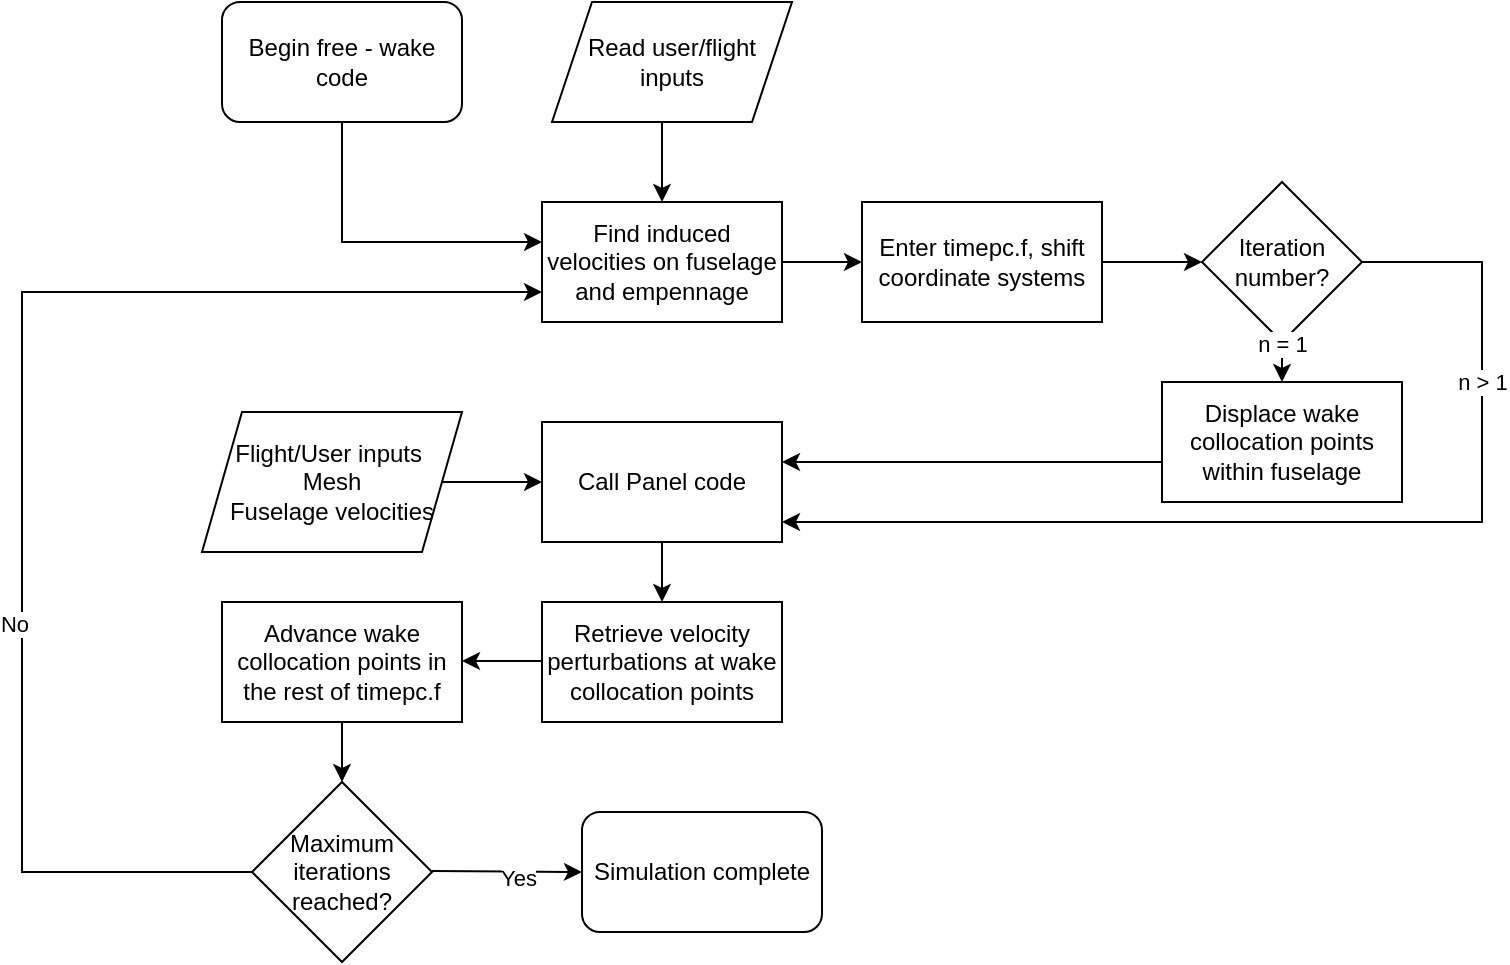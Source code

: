 <mxfile version="24.4.4" type="github">
  <diagram id="C5RBs43oDa-KdzZeNtuy" name="Page-1">
    <mxGraphModel dx="1434" dy="780" grid="1" gridSize="10" guides="1" tooltips="1" connect="1" arrows="1" fold="1" page="1" pageScale="1" pageWidth="1169" pageHeight="827" math="0" shadow="0">
      <root>
        <mxCell id="WIyWlLk6GJQsqaUBKTNV-0" />
        <mxCell id="WIyWlLk6GJQsqaUBKTNV-1" parent="WIyWlLk6GJQsqaUBKTNV-0" />
        <mxCell id="24jizLBud5uAbBim-qUH-1" value="Read user/flight&lt;div&gt;inputs&lt;/div&gt;" style="shape=parallelogram;perimeter=parallelogramPerimeter;whiteSpace=wrap;html=1;fixedSize=1;" vertex="1" parent="WIyWlLk6GJQsqaUBKTNV-1">
          <mxGeometry x="465" y="40" width="120" height="60" as="geometry" />
        </mxCell>
        <mxCell id="24jizLBud5uAbBim-qUH-2" value="" style="endArrow=classic;html=1;rounded=0;" edge="1" parent="WIyWlLk6GJQsqaUBKTNV-1">
          <mxGeometry width="50" height="50" relative="1" as="geometry">
            <mxPoint x="520" y="100" as="sourcePoint" />
            <mxPoint x="520" y="140" as="targetPoint" />
          </mxGeometry>
        </mxCell>
        <mxCell id="24jizLBud5uAbBim-qUH-3" value="Begin free - wake code" style="rounded=1;whiteSpace=wrap;html=1;" vertex="1" parent="WIyWlLk6GJQsqaUBKTNV-1">
          <mxGeometry x="300" y="40" width="120" height="60" as="geometry" />
        </mxCell>
        <mxCell id="24jizLBud5uAbBim-qUH-4" value="Find induced velocities on fuselage and empennage" style="rounded=0;whiteSpace=wrap;html=1;" vertex="1" parent="WIyWlLk6GJQsqaUBKTNV-1">
          <mxGeometry x="460" y="140" width="120" height="60" as="geometry" />
        </mxCell>
        <mxCell id="24jizLBud5uAbBim-qUH-5" value="Enter timepc.f, shift&lt;div&gt;coordinate systems&lt;/div&gt;" style="rounded=0;whiteSpace=wrap;html=1;" vertex="1" parent="WIyWlLk6GJQsqaUBKTNV-1">
          <mxGeometry x="620" y="140" width="120" height="60" as="geometry" />
        </mxCell>
        <mxCell id="24jizLBud5uAbBim-qUH-6" value="" style="endArrow=classic;html=1;rounded=0;" edge="1" parent="WIyWlLk6GJQsqaUBKTNV-1">
          <mxGeometry width="50" height="50" relative="1" as="geometry">
            <mxPoint x="740" y="170" as="sourcePoint" />
            <mxPoint x="790" y="170" as="targetPoint" />
          </mxGeometry>
        </mxCell>
        <mxCell id="24jizLBud5uAbBim-qUH-7" value="Iteration number?" style="rhombus;whiteSpace=wrap;html=1;" vertex="1" parent="WIyWlLk6GJQsqaUBKTNV-1">
          <mxGeometry x="790" y="130" width="80" height="80" as="geometry" />
        </mxCell>
        <mxCell id="24jizLBud5uAbBim-qUH-8" value="" style="endArrow=classic;html=1;rounded=0;entryX=0;entryY=0.5;entryDx=0;entryDy=0;" edge="1" parent="WIyWlLk6GJQsqaUBKTNV-1" target="24jizLBud5uAbBim-qUH-5">
          <mxGeometry width="50" height="50" relative="1" as="geometry">
            <mxPoint x="580" y="170" as="sourcePoint" />
            <mxPoint x="630" y="120" as="targetPoint" />
          </mxGeometry>
        </mxCell>
        <mxCell id="24jizLBud5uAbBim-qUH-9" value="" style="endArrow=classic;html=1;rounded=0;" edge="1" parent="WIyWlLk6GJQsqaUBKTNV-1">
          <mxGeometry width="50" height="50" relative="1" as="geometry">
            <mxPoint x="360" y="100" as="sourcePoint" />
            <mxPoint x="460" y="160" as="targetPoint" />
            <Array as="points">
              <mxPoint x="360" y="160" />
            </Array>
          </mxGeometry>
        </mxCell>
        <mxCell id="24jizLBud5uAbBim-qUH-10" value="" style="endArrow=classic;html=1;rounded=0;" edge="1" parent="WIyWlLk6GJQsqaUBKTNV-1">
          <mxGeometry width="50" height="50" relative="1" as="geometry">
            <mxPoint x="830" y="210" as="sourcePoint" />
            <mxPoint x="830" y="230" as="targetPoint" />
          </mxGeometry>
        </mxCell>
        <mxCell id="24jizLBud5uAbBim-qUH-12" value="n = 1" style="edgeLabel;html=1;align=center;verticalAlign=middle;resizable=0;points=[];" vertex="1" connectable="0" parent="24jizLBud5uAbBim-qUH-10">
          <mxGeometry x="-0.067" y="-1" relative="1" as="geometry">
            <mxPoint x="1" y="-9" as="offset" />
          </mxGeometry>
        </mxCell>
        <mxCell id="24jizLBud5uAbBim-qUH-11" value="Displace wake collocation points within fuselage" style="rounded=0;whiteSpace=wrap;html=1;" vertex="1" parent="WIyWlLk6GJQsqaUBKTNV-1">
          <mxGeometry x="770" y="230" width="120" height="60" as="geometry" />
        </mxCell>
        <mxCell id="24jizLBud5uAbBim-qUH-15" value="Call Panel code" style="rounded=0;whiteSpace=wrap;html=1;" vertex="1" parent="WIyWlLk6GJQsqaUBKTNV-1">
          <mxGeometry x="460" y="250" width="120" height="60" as="geometry" />
        </mxCell>
        <mxCell id="24jizLBud5uAbBim-qUH-16" value="" style="endArrow=classic;html=1;rounded=0;entryX=1;entryY=0.25;entryDx=0;entryDy=0;" edge="1" parent="WIyWlLk6GJQsqaUBKTNV-1">
          <mxGeometry width="50" height="50" relative="1" as="geometry">
            <mxPoint x="770" y="270" as="sourcePoint" />
            <mxPoint x="580" y="270" as="targetPoint" />
          </mxGeometry>
        </mxCell>
        <mxCell id="24jizLBud5uAbBim-qUH-17" value="" style="endArrow=classic;html=1;rounded=0;" edge="1" parent="WIyWlLk6GJQsqaUBKTNV-1">
          <mxGeometry width="50" height="50" relative="1" as="geometry">
            <mxPoint x="870" y="170" as="sourcePoint" />
            <mxPoint x="580" y="300" as="targetPoint" />
            <Array as="points">
              <mxPoint x="930" y="170" />
              <mxPoint x="930" y="300" />
            </Array>
          </mxGeometry>
        </mxCell>
        <mxCell id="24jizLBud5uAbBim-qUH-18" value="n &amp;gt; 1" style="edgeLabel;html=1;align=center;verticalAlign=middle;resizable=0;points=[];" vertex="1" connectable="0" parent="24jizLBud5uAbBim-qUH-17">
          <mxGeometry x="-0.589" y="8" relative="1" as="geometry">
            <mxPoint x="-8" y="9" as="offset" />
          </mxGeometry>
        </mxCell>
        <mxCell id="24jizLBud5uAbBim-qUH-19" value="&lt;div&gt;&lt;br&gt;&lt;/div&gt;Flight/User inputs&amp;nbsp;&lt;br&gt;Mesh&lt;br&gt;Fuselage velocities&lt;div&gt;&lt;br&gt;&lt;/div&gt;" style="shape=parallelogram;perimeter=parallelogramPerimeter;whiteSpace=wrap;html=1;fixedSize=1;" vertex="1" parent="WIyWlLk6GJQsqaUBKTNV-1">
          <mxGeometry x="290" y="245" width="130" height="70" as="geometry" />
        </mxCell>
        <mxCell id="24jizLBud5uAbBim-qUH-20" value="" style="endArrow=classic;html=1;rounded=0;entryX=0;entryY=0.5;entryDx=0;entryDy=0;" edge="1" parent="WIyWlLk6GJQsqaUBKTNV-1" target="24jizLBud5uAbBim-qUH-15">
          <mxGeometry width="50" height="50" relative="1" as="geometry">
            <mxPoint x="410" y="280" as="sourcePoint" />
            <mxPoint x="460" y="230" as="targetPoint" />
          </mxGeometry>
        </mxCell>
        <mxCell id="24jizLBud5uAbBim-qUH-21" value="" style="endArrow=classic;html=1;rounded=0;" edge="1" parent="WIyWlLk6GJQsqaUBKTNV-1">
          <mxGeometry width="50" height="50" relative="1" as="geometry">
            <mxPoint x="520" y="310" as="sourcePoint" />
            <mxPoint x="520" y="340" as="targetPoint" />
          </mxGeometry>
        </mxCell>
        <mxCell id="24jizLBud5uAbBim-qUH-22" value="Retrieve velocity perturbations at wake collocation points" style="rounded=0;whiteSpace=wrap;html=1;" vertex="1" parent="WIyWlLk6GJQsqaUBKTNV-1">
          <mxGeometry x="460" y="340" width="120" height="60" as="geometry" />
        </mxCell>
        <mxCell id="24jizLBud5uAbBim-qUH-23" value="" style="endArrow=classic;html=1;rounded=0;" edge="1" parent="WIyWlLk6GJQsqaUBKTNV-1">
          <mxGeometry width="50" height="50" relative="1" as="geometry">
            <mxPoint x="460" y="369.5" as="sourcePoint" />
            <mxPoint x="420" y="369.5" as="targetPoint" />
          </mxGeometry>
        </mxCell>
        <mxCell id="24jizLBud5uAbBim-qUH-24" value="Advance wake collocation points in the rest of timepc.f" style="rounded=0;whiteSpace=wrap;html=1;" vertex="1" parent="WIyWlLk6GJQsqaUBKTNV-1">
          <mxGeometry x="300" y="340" width="120" height="60" as="geometry" />
        </mxCell>
        <mxCell id="24jizLBud5uAbBim-qUH-25" value="" style="endArrow=classic;html=1;rounded=0;" edge="1" parent="WIyWlLk6GJQsqaUBKTNV-1">
          <mxGeometry width="50" height="50" relative="1" as="geometry">
            <mxPoint x="360" y="400" as="sourcePoint" />
            <mxPoint x="360" y="430" as="targetPoint" />
          </mxGeometry>
        </mxCell>
        <mxCell id="24jizLBud5uAbBim-qUH-26" value="Maximum iterations reached?" style="rhombus;whiteSpace=wrap;html=1;" vertex="1" parent="WIyWlLk6GJQsqaUBKTNV-1">
          <mxGeometry x="315" y="430" width="90" height="90" as="geometry" />
        </mxCell>
        <mxCell id="24jizLBud5uAbBim-qUH-27" value="" style="endArrow=classic;html=1;rounded=0;exitX=0;exitY=0.5;exitDx=0;exitDy=0;entryX=0;entryY=0.75;entryDx=0;entryDy=0;" edge="1" parent="WIyWlLk6GJQsqaUBKTNV-1" source="24jizLBud5uAbBim-qUH-26" target="24jizLBud5uAbBim-qUH-4">
          <mxGeometry width="50" height="50" relative="1" as="geometry">
            <mxPoint x="210" y="480" as="sourcePoint" />
            <mxPoint x="200" y="180" as="targetPoint" />
            <Array as="points">
              <mxPoint x="200" y="475" />
              <mxPoint x="200" y="185" />
            </Array>
          </mxGeometry>
        </mxCell>
        <mxCell id="24jizLBud5uAbBim-qUH-28" value="No" style="edgeLabel;html=1;align=center;verticalAlign=middle;resizable=0;points=[];" vertex="1" connectable="0" parent="24jizLBud5uAbBim-qUH-27">
          <mxGeometry x="-0.281" y="4" relative="1" as="geometry">
            <mxPoint as="offset" />
          </mxGeometry>
        </mxCell>
        <mxCell id="24jizLBud5uAbBim-qUH-29" value="" style="endArrow=classic;html=1;rounded=0;" edge="1" parent="WIyWlLk6GJQsqaUBKTNV-1">
          <mxGeometry width="50" height="50" relative="1" as="geometry">
            <mxPoint x="405" y="474.5" as="sourcePoint" />
            <mxPoint x="480" y="475" as="targetPoint" />
          </mxGeometry>
        </mxCell>
        <mxCell id="24jizLBud5uAbBim-qUH-31" value="Yes" style="edgeLabel;html=1;align=center;verticalAlign=middle;resizable=0;points=[];" vertex="1" connectable="0" parent="24jizLBud5uAbBim-qUH-29">
          <mxGeometry x="0.147" y="-3" relative="1" as="geometry">
            <mxPoint as="offset" />
          </mxGeometry>
        </mxCell>
        <mxCell id="24jizLBud5uAbBim-qUH-32" value="Simulation complete" style="rounded=1;whiteSpace=wrap;html=1;" vertex="1" parent="WIyWlLk6GJQsqaUBKTNV-1">
          <mxGeometry x="480" y="445" width="120" height="60" as="geometry" />
        </mxCell>
      </root>
    </mxGraphModel>
  </diagram>
</mxfile>

